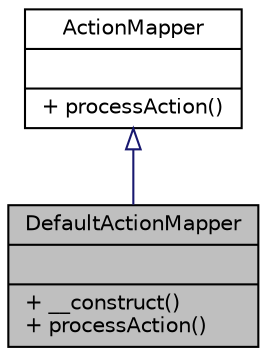 digraph "DefaultActionMapper"
{
  edge [fontname="Helvetica",fontsize="10",labelfontname="Helvetica",labelfontsize="10"];
  node [fontname="Helvetica",fontsize="10",shape=record];
  Node0 [label="{DefaultActionMapper\n||+ __construct()\l+ processAction()\l}",height=0.2,width=0.4,color="black", fillcolor="grey75", style="filled", fontcolor="black"];
  Node1 -> Node0 [dir="back",color="midnightblue",fontsize="10",style="solid",arrowtail="onormal",fontname="Helvetica"];
  Node1 [label="{ActionMapper\n||+ processAction()\l}",height=0.2,width=0.4,color="black", fillcolor="white", style="filled",URL="$interfacewcmf_1_1lib_1_1presentation_1_1_action_mapper.html",tooltip="ActionMapper implementations are responsible for instantiating and executing Controllers based on the..."];
}
